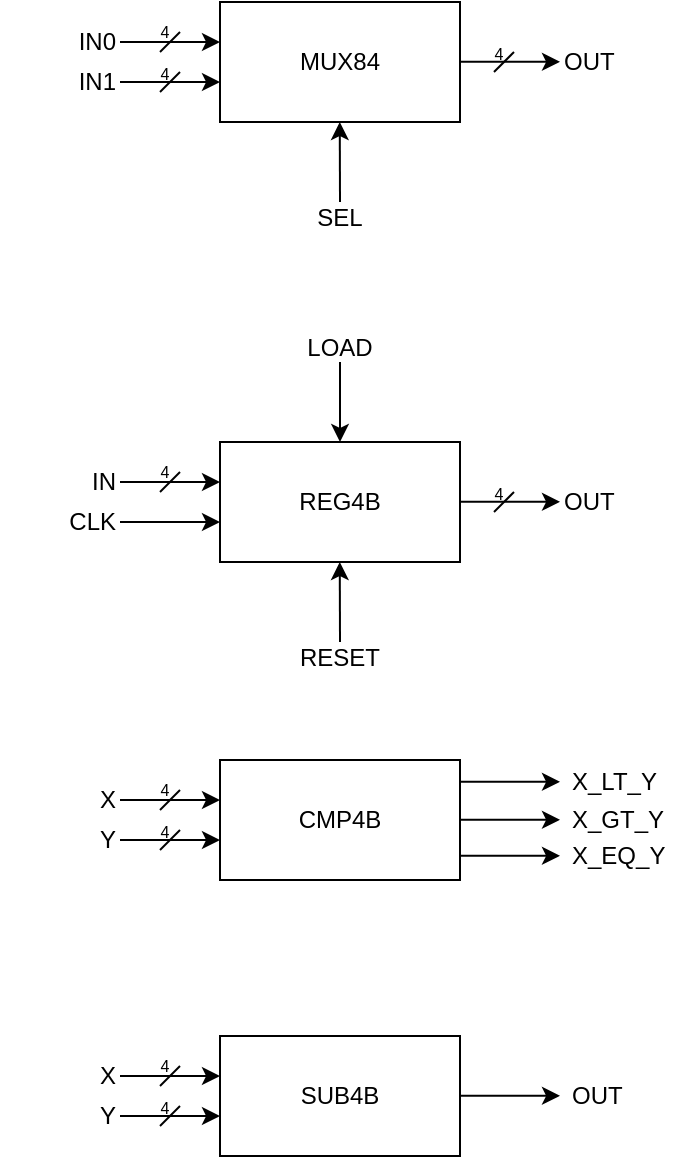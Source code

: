 <mxfile>
    <diagram id="Gh2L271qKCGY_lhU1-pZ" name="Page-1">
        <mxGraphModel dx="382" dy="277" grid="0" gridSize="10" guides="1" tooltips="1" connect="1" arrows="1" fold="1" page="1" pageScale="1" pageWidth="850" pageHeight="1100" math="0" shadow="0">
            <root>
                <mxCell id="0"/>
                <mxCell id="1" parent="0"/>
                <mxCell id="2" value="MUX84" style="rounded=0;whiteSpace=wrap;html=1;" vertex="1" parent="1">
                    <mxGeometry x="150" y="230" width="120" height="60" as="geometry"/>
                </mxCell>
                <mxCell id="7" value="" style="group" vertex="1" connectable="0" parent="1">
                    <mxGeometry x="100" y="245" width="50" height="10" as="geometry"/>
                </mxCell>
                <mxCell id="3" value="" style="endArrow=classic;html=1;" edge="1" parent="7">
                    <mxGeometry width="50" height="50" relative="1" as="geometry">
                        <mxPoint y="5" as="sourcePoint"/>
                        <mxPoint x="50" y="5" as="targetPoint"/>
                    </mxGeometry>
                </mxCell>
                <mxCell id="6" value="" style="endArrow=none;html=1;" edge="1" parent="7">
                    <mxGeometry width="50" height="50" relative="1" as="geometry">
                        <mxPoint x="20" y="10" as="sourcePoint"/>
                        <mxPoint x="30" as="targetPoint"/>
                    </mxGeometry>
                </mxCell>
                <mxCell id="9" value="" style="group" vertex="1" connectable="0" parent="1">
                    <mxGeometry x="100" y="265" width="50" height="10" as="geometry"/>
                </mxCell>
                <mxCell id="4" value="" style="endArrow=classic;html=1;" edge="1" parent="9">
                    <mxGeometry width="50" height="50" relative="1" as="geometry">
                        <mxPoint y="5" as="sourcePoint"/>
                        <mxPoint x="50" y="5" as="targetPoint"/>
                    </mxGeometry>
                </mxCell>
                <mxCell id="8" value="" style="endArrow=none;html=1;" edge="1" parent="9">
                    <mxGeometry width="50" height="50" relative="1" as="geometry">
                        <mxPoint x="20" y="10" as="sourcePoint"/>
                        <mxPoint x="30" as="targetPoint"/>
                    </mxGeometry>
                </mxCell>
                <mxCell id="13" value="&lt;font style=&quot;font-size: 8px;&quot;&gt;4&lt;/font&gt;" style="text;html=1;align=center;verticalAlign=middle;whiteSpace=wrap;rounded=0;" vertex="1" parent="9">
                    <mxGeometry x="14.5" y="-5" width="15" height="10" as="geometry"/>
                </mxCell>
                <mxCell id="11" value="" style="group" vertex="1" connectable="0" parent="1">
                    <mxGeometry x="270" y="255" width="50" height="10" as="geometry"/>
                </mxCell>
                <mxCell id="5" value="" style="endArrow=classic;html=1;" edge="1" parent="11">
                    <mxGeometry width="50" height="50" relative="1" as="geometry">
                        <mxPoint y="4.92" as="sourcePoint"/>
                        <mxPoint x="50" y="4.92" as="targetPoint"/>
                    </mxGeometry>
                </mxCell>
                <mxCell id="10" value="" style="endArrow=none;html=1;" edge="1" parent="11">
                    <mxGeometry width="50" height="50" relative="1" as="geometry">
                        <mxPoint x="17" y="10" as="sourcePoint"/>
                        <mxPoint x="27" as="targetPoint"/>
                    </mxGeometry>
                </mxCell>
                <mxCell id="14" value="&lt;font style=&quot;font-size: 8px;&quot;&gt;4&lt;/font&gt;" style="text;html=1;align=center;verticalAlign=middle;whiteSpace=wrap;rounded=0;" vertex="1" parent="11">
                    <mxGeometry x="12" y="-5" width="15" height="10" as="geometry"/>
                </mxCell>
                <mxCell id="12" value="&lt;font style=&quot;font-size: 8px;&quot;&gt;4&lt;/font&gt;" style="text;html=1;align=center;verticalAlign=middle;whiteSpace=wrap;rounded=0;" vertex="1" parent="1">
                    <mxGeometry x="114.5" y="239" width="15" height="10" as="geometry"/>
                </mxCell>
                <mxCell id="15" value="IN0" style="text;html=1;align=right;verticalAlign=middle;whiteSpace=wrap;rounded=0;" vertex="1" parent="1">
                    <mxGeometry x="40" y="242.5" width="60" height="15" as="geometry"/>
                </mxCell>
                <mxCell id="16" value="IN1" style="text;html=1;align=right;verticalAlign=middle;whiteSpace=wrap;rounded=0;" vertex="1" parent="1">
                    <mxGeometry x="40" y="262" width="60" height="15" as="geometry"/>
                </mxCell>
                <mxCell id="17" value="OUT" style="text;html=1;align=left;verticalAlign=middle;whiteSpace=wrap;rounded=0;" vertex="1" parent="1">
                    <mxGeometry x="320" y="252.5" width="60" height="15" as="geometry"/>
                </mxCell>
                <mxCell id="18" value="" style="endArrow=classic;html=1;" edge="1" parent="1">
                    <mxGeometry width="50" height="50" relative="1" as="geometry">
                        <mxPoint x="210" y="330" as="sourcePoint"/>
                        <mxPoint x="209.88" y="290" as="targetPoint"/>
                    </mxGeometry>
                </mxCell>
                <mxCell id="19" value="SEL" style="text;html=1;align=center;verticalAlign=middle;whiteSpace=wrap;rounded=0;" vertex="1" parent="1">
                    <mxGeometry x="180" y="330" width="60" height="15" as="geometry"/>
                </mxCell>
                <mxCell id="20" value="REG4B" style="rounded=0;whiteSpace=wrap;html=1;" vertex="1" parent="1">
                    <mxGeometry x="150" y="450" width="120" height="60" as="geometry"/>
                </mxCell>
                <mxCell id="21" value="" style="group" vertex="1" connectable="0" parent="1">
                    <mxGeometry x="100" y="465" width="50" height="10" as="geometry"/>
                </mxCell>
                <mxCell id="22" value="" style="endArrow=classic;html=1;" edge="1" parent="21">
                    <mxGeometry width="50" height="50" relative="1" as="geometry">
                        <mxPoint y="5" as="sourcePoint"/>
                        <mxPoint x="50" y="5" as="targetPoint"/>
                    </mxGeometry>
                </mxCell>
                <mxCell id="23" value="" style="endArrow=none;html=1;" edge="1" parent="21">
                    <mxGeometry width="50" height="50" relative="1" as="geometry">
                        <mxPoint x="20" y="10" as="sourcePoint"/>
                        <mxPoint x="30" as="targetPoint"/>
                    </mxGeometry>
                </mxCell>
                <mxCell id="24" value="" style="group" vertex="1" connectable="0" parent="1">
                    <mxGeometry x="100" y="485" width="50" height="10" as="geometry"/>
                </mxCell>
                <mxCell id="25" value="" style="endArrow=classic;html=1;" edge="1" parent="24">
                    <mxGeometry width="50" height="50" relative="1" as="geometry">
                        <mxPoint y="5" as="sourcePoint"/>
                        <mxPoint x="50" y="5" as="targetPoint"/>
                    </mxGeometry>
                </mxCell>
                <mxCell id="28" value="" style="group" vertex="1" connectable="0" parent="1">
                    <mxGeometry x="270" y="475" width="50" height="10" as="geometry"/>
                </mxCell>
                <mxCell id="29" value="" style="endArrow=classic;html=1;" edge="1" parent="28">
                    <mxGeometry width="50" height="50" relative="1" as="geometry">
                        <mxPoint y="4.92" as="sourcePoint"/>
                        <mxPoint x="50" y="4.92" as="targetPoint"/>
                    </mxGeometry>
                </mxCell>
                <mxCell id="30" value="" style="endArrow=none;html=1;" edge="1" parent="28">
                    <mxGeometry width="50" height="50" relative="1" as="geometry">
                        <mxPoint x="17" y="10" as="sourcePoint"/>
                        <mxPoint x="27" as="targetPoint"/>
                    </mxGeometry>
                </mxCell>
                <mxCell id="31" value="&lt;font style=&quot;font-size: 8px;&quot;&gt;4&lt;/font&gt;" style="text;html=1;align=center;verticalAlign=middle;whiteSpace=wrap;rounded=0;" vertex="1" parent="28">
                    <mxGeometry x="12" y="-5" width="15" height="10" as="geometry"/>
                </mxCell>
                <mxCell id="32" value="&lt;font style=&quot;font-size: 8px;&quot;&gt;4&lt;/font&gt;" style="text;html=1;align=center;verticalAlign=middle;whiteSpace=wrap;rounded=0;" vertex="1" parent="1">
                    <mxGeometry x="114.5" y="459" width="15" height="10" as="geometry"/>
                </mxCell>
                <mxCell id="33" value="IN" style="text;html=1;align=right;verticalAlign=middle;whiteSpace=wrap;rounded=0;" vertex="1" parent="1">
                    <mxGeometry x="40" y="462.5" width="60" height="15" as="geometry"/>
                </mxCell>
                <mxCell id="34" value="CLK" style="text;html=1;align=right;verticalAlign=middle;whiteSpace=wrap;rounded=0;" vertex="1" parent="1">
                    <mxGeometry x="40" y="482" width="60" height="15" as="geometry"/>
                </mxCell>
                <mxCell id="35" value="OUT" style="text;html=1;align=left;verticalAlign=middle;whiteSpace=wrap;rounded=0;" vertex="1" parent="1">
                    <mxGeometry x="320" y="472.5" width="60" height="15" as="geometry"/>
                </mxCell>
                <mxCell id="36" value="" style="endArrow=classic;html=1;" edge="1" parent="1">
                    <mxGeometry width="50" height="50" relative="1" as="geometry">
                        <mxPoint x="210" y="550" as="sourcePoint"/>
                        <mxPoint x="209.88" y="510" as="targetPoint"/>
                    </mxGeometry>
                </mxCell>
                <mxCell id="37" value="RESET" style="text;html=1;align=center;verticalAlign=middle;whiteSpace=wrap;rounded=0;" vertex="1" parent="1">
                    <mxGeometry x="180" y="550" width="60" height="15" as="geometry"/>
                </mxCell>
                <mxCell id="52" value="" style="endArrow=classic;html=1;" edge="1" parent="1">
                    <mxGeometry width="50" height="50" relative="1" as="geometry">
                        <mxPoint x="210" y="410" as="sourcePoint"/>
                        <mxPoint x="210" y="450" as="targetPoint"/>
                    </mxGeometry>
                </mxCell>
                <mxCell id="53" value="LOAD" style="text;html=1;align=center;verticalAlign=middle;whiteSpace=wrap;rounded=0;rotation=0;" vertex="1" parent="1">
                    <mxGeometry x="180" y="395" width="60" height="15" as="geometry"/>
                </mxCell>
                <mxCell id="55" value="CMP4B" style="rounded=0;whiteSpace=wrap;html=1;" vertex="1" parent="1">
                    <mxGeometry x="150" y="609" width="120" height="60" as="geometry"/>
                </mxCell>
                <mxCell id="56" value="" style="group" vertex="1" connectable="0" parent="1">
                    <mxGeometry x="100" y="624" width="50" height="10" as="geometry"/>
                </mxCell>
                <mxCell id="57" value="" style="endArrow=classic;html=1;" edge="1" parent="56">
                    <mxGeometry width="50" height="50" relative="1" as="geometry">
                        <mxPoint y="5" as="sourcePoint"/>
                        <mxPoint x="50" y="5" as="targetPoint"/>
                    </mxGeometry>
                </mxCell>
                <mxCell id="58" value="" style="endArrow=none;html=1;" edge="1" parent="56">
                    <mxGeometry width="50" height="50" relative="1" as="geometry">
                        <mxPoint x="20" y="10" as="sourcePoint"/>
                        <mxPoint x="30" as="targetPoint"/>
                    </mxGeometry>
                </mxCell>
                <mxCell id="59" value="" style="group" vertex="1" connectable="0" parent="1">
                    <mxGeometry x="100" y="644" width="50" height="10" as="geometry"/>
                </mxCell>
                <mxCell id="60" value="" style="endArrow=classic;html=1;" edge="1" parent="59">
                    <mxGeometry width="50" height="50" relative="1" as="geometry">
                        <mxPoint y="5" as="sourcePoint"/>
                        <mxPoint x="50" y="5" as="targetPoint"/>
                    </mxGeometry>
                </mxCell>
                <mxCell id="61" value="" style="endArrow=none;html=1;" edge="1" parent="59">
                    <mxGeometry width="50" height="50" relative="1" as="geometry">
                        <mxPoint x="20" y="10" as="sourcePoint"/>
                        <mxPoint x="30" as="targetPoint"/>
                    </mxGeometry>
                </mxCell>
                <mxCell id="62" value="&lt;font style=&quot;font-size: 8px;&quot;&gt;4&lt;/font&gt;" style="text;html=1;align=center;verticalAlign=middle;whiteSpace=wrap;rounded=0;" vertex="1" parent="59">
                    <mxGeometry x="14.5" y="-5" width="15" height="10" as="geometry"/>
                </mxCell>
                <mxCell id="63" value="" style="group" vertex="1" connectable="0" parent="1">
                    <mxGeometry x="270" y="615" width="50" height="10" as="geometry"/>
                </mxCell>
                <mxCell id="64" value="" style="endArrow=classic;html=1;" edge="1" parent="63">
                    <mxGeometry width="50" height="50" relative="1" as="geometry">
                        <mxPoint y="4.92" as="sourcePoint"/>
                        <mxPoint x="50" y="4.92" as="targetPoint"/>
                    </mxGeometry>
                </mxCell>
                <mxCell id="67" value="&lt;font style=&quot;font-size: 8px;&quot;&gt;4&lt;/font&gt;" style="text;html=1;align=center;verticalAlign=middle;whiteSpace=wrap;rounded=0;" vertex="1" parent="1">
                    <mxGeometry x="114.5" y="618" width="15" height="10" as="geometry"/>
                </mxCell>
                <mxCell id="68" value="X" style="text;html=1;align=right;verticalAlign=middle;whiteSpace=wrap;rounded=0;" vertex="1" parent="1">
                    <mxGeometry x="40" y="621.5" width="60" height="15" as="geometry"/>
                </mxCell>
                <mxCell id="69" value="Y" style="text;html=1;align=right;verticalAlign=middle;whiteSpace=wrap;rounded=0;" vertex="1" parent="1">
                    <mxGeometry x="40" y="641" width="60" height="15" as="geometry"/>
                </mxCell>
                <mxCell id="70" value="" style="group" vertex="1" connectable="0" parent="1">
                    <mxGeometry x="270" y="634" width="50" height="10" as="geometry"/>
                </mxCell>
                <mxCell id="71" value="" style="endArrow=classic;html=1;" edge="1" parent="70">
                    <mxGeometry width="50" height="50" relative="1" as="geometry">
                        <mxPoint y="4.92" as="sourcePoint"/>
                        <mxPoint x="50" y="4.92" as="targetPoint"/>
                    </mxGeometry>
                </mxCell>
                <mxCell id="72" value="" style="group" vertex="1" connectable="0" parent="1">
                    <mxGeometry x="270" y="652" width="50" height="10" as="geometry"/>
                </mxCell>
                <mxCell id="73" value="" style="endArrow=classic;html=1;" edge="1" parent="72">
                    <mxGeometry width="50" height="50" relative="1" as="geometry">
                        <mxPoint y="4.92" as="sourcePoint"/>
                        <mxPoint x="50" y="4.92" as="targetPoint"/>
                    </mxGeometry>
                </mxCell>
                <mxCell id="74" value="X_LT_Y" style="text;html=1;align=left;verticalAlign=middle;whiteSpace=wrap;rounded=0;" vertex="1" parent="1">
                    <mxGeometry x="324" y="612.5" width="60" height="15" as="geometry"/>
                </mxCell>
                <mxCell id="75" value="X_GT_Y" style="text;html=1;align=left;verticalAlign=middle;whiteSpace=wrap;rounded=0;" vertex="1" parent="1">
                    <mxGeometry x="324" y="631" width="60" height="15" as="geometry"/>
                </mxCell>
                <mxCell id="76" value="X_EQ_Y" style="text;html=1;align=left;verticalAlign=middle;whiteSpace=wrap;rounded=0;" vertex="1" parent="1">
                    <mxGeometry x="324" y="649" width="60" height="15" as="geometry"/>
                </mxCell>
                <mxCell id="77" value="SUB4B" style="rounded=0;whiteSpace=wrap;html=1;" vertex="1" parent="1">
                    <mxGeometry x="150" y="747" width="120" height="60" as="geometry"/>
                </mxCell>
                <mxCell id="78" value="" style="group" vertex="1" connectable="0" parent="1">
                    <mxGeometry x="100" y="762" width="50" height="10" as="geometry"/>
                </mxCell>
                <mxCell id="79" value="" style="endArrow=classic;html=1;" edge="1" parent="78">
                    <mxGeometry width="50" height="50" relative="1" as="geometry">
                        <mxPoint y="5" as="sourcePoint"/>
                        <mxPoint x="50" y="5" as="targetPoint"/>
                    </mxGeometry>
                </mxCell>
                <mxCell id="80" value="" style="endArrow=none;html=1;" edge="1" parent="78">
                    <mxGeometry width="50" height="50" relative="1" as="geometry">
                        <mxPoint x="20" y="10" as="sourcePoint"/>
                        <mxPoint x="30" as="targetPoint"/>
                    </mxGeometry>
                </mxCell>
                <mxCell id="81" value="" style="group" vertex="1" connectable="0" parent="1">
                    <mxGeometry x="100" y="782" width="50" height="10" as="geometry"/>
                </mxCell>
                <mxCell id="82" value="" style="endArrow=classic;html=1;" edge="1" parent="81">
                    <mxGeometry width="50" height="50" relative="1" as="geometry">
                        <mxPoint y="5" as="sourcePoint"/>
                        <mxPoint x="50" y="5" as="targetPoint"/>
                    </mxGeometry>
                </mxCell>
                <mxCell id="83" value="" style="endArrow=none;html=1;" edge="1" parent="81">
                    <mxGeometry width="50" height="50" relative="1" as="geometry">
                        <mxPoint x="20" y="10" as="sourcePoint"/>
                        <mxPoint x="30" as="targetPoint"/>
                    </mxGeometry>
                </mxCell>
                <mxCell id="84" value="&lt;font style=&quot;font-size: 8px;&quot;&gt;4&lt;/font&gt;" style="text;html=1;align=center;verticalAlign=middle;whiteSpace=wrap;rounded=0;" vertex="1" parent="81">
                    <mxGeometry x="14.5" y="-5" width="15" height="10" as="geometry"/>
                </mxCell>
                <mxCell id="85" value="" style="group" vertex="1" connectable="0" parent="1">
                    <mxGeometry x="270" y="772" width="50" height="10" as="geometry"/>
                </mxCell>
                <mxCell id="86" value="" style="endArrow=classic;html=1;" edge="1" parent="85">
                    <mxGeometry width="50" height="50" relative="1" as="geometry">
                        <mxPoint y="4.92" as="sourcePoint"/>
                        <mxPoint x="50" y="4.92" as="targetPoint"/>
                    </mxGeometry>
                </mxCell>
                <mxCell id="87" value="&lt;font style=&quot;font-size: 8px;&quot;&gt;4&lt;/font&gt;" style="text;html=1;align=center;verticalAlign=middle;whiteSpace=wrap;rounded=0;" vertex="1" parent="1">
                    <mxGeometry x="114.5" y="756" width="15" height="10" as="geometry"/>
                </mxCell>
                <mxCell id="92" value="OUT" style="text;html=1;align=left;verticalAlign=middle;whiteSpace=wrap;rounded=0;" vertex="1" parent="1">
                    <mxGeometry x="324" y="769.5" width="60" height="15" as="geometry"/>
                </mxCell>
                <mxCell id="95" value="X" style="text;html=1;align=right;verticalAlign=middle;whiteSpace=wrap;rounded=0;" vertex="1" parent="1">
                    <mxGeometry x="40" y="759.5" width="60" height="15" as="geometry"/>
                </mxCell>
                <mxCell id="96" value="Y" style="text;html=1;align=right;verticalAlign=middle;whiteSpace=wrap;rounded=0;" vertex="1" parent="1">
                    <mxGeometry x="40" y="779" width="60" height="15" as="geometry"/>
                </mxCell>
            </root>
        </mxGraphModel>
    </diagram>
</mxfile>